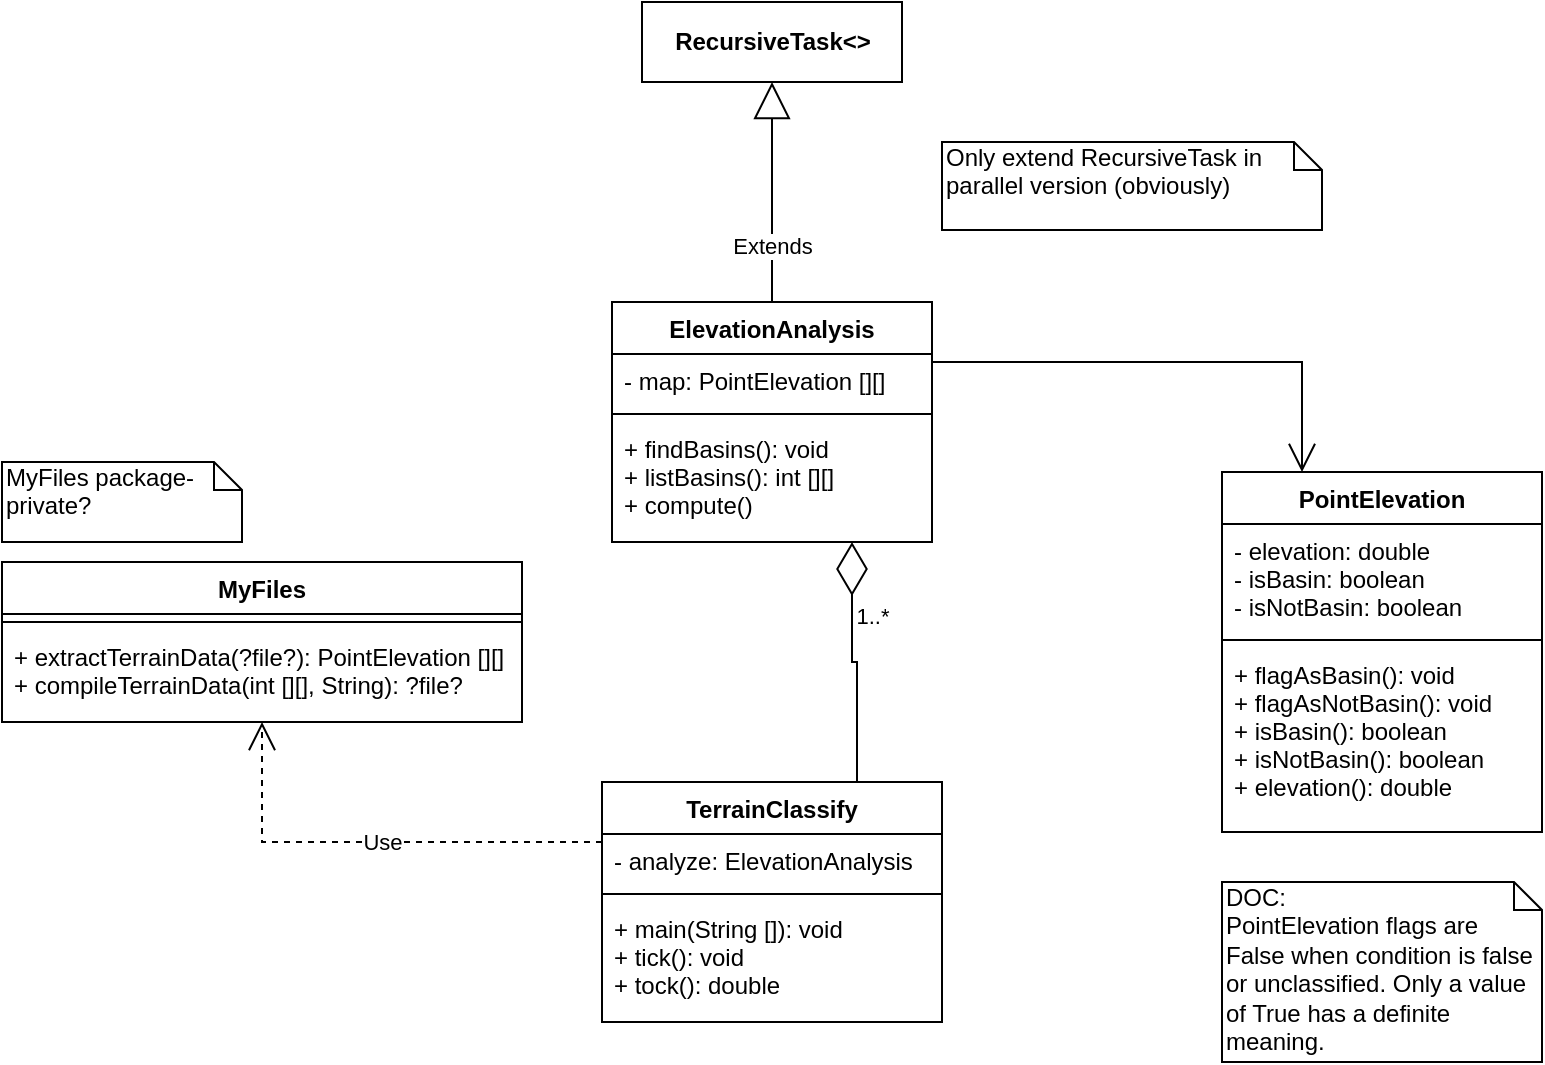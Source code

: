 <mxfile version="13.6.2" type="device"><diagram id="Nx_DqETdJjteN3R8QF36" name="Page-1"><mxGraphModel dx="868" dy="461" grid="1" gridSize="10" guides="1" tooltips="1" connect="1" arrows="1" fold="1" page="1" pageScale="1" pageWidth="850" pageHeight="1100" math="0" shadow="0"><root><mxCell id="0"/><mxCell id="1" parent="0"/><mxCell id="R6wJ26ea2MtrA1cQMoJq-1" value="&lt;div&gt;DOC:&lt;/div&gt;&lt;div&gt;PointElevation flags are False when condition is false or unclassified. Only a value of True has a definite meaning.&lt;br&gt;&lt;/div&gt;" style="shape=note;whiteSpace=wrap;html=1;size=14;verticalAlign=top;align=left;spacingTop=-6;" parent="1" vertex="1"><mxGeometry x="630" y="510" width="160" height="90" as="geometry"/></mxCell><mxCell id="R6wJ26ea2MtrA1cQMoJq-6" value="&lt;b&gt;RecursiveTask&amp;lt;&amp;gt;&lt;/b&gt;" style="html=1;" parent="1" vertex="1"><mxGeometry x="340" y="70" width="130" height="40" as="geometry"/></mxCell><mxCell id="R6wJ26ea2MtrA1cQMoJq-11" value="Extends" style="endArrow=block;endSize=16;endFill=0;html=1;edgeStyle=orthogonalEdgeStyle;rounded=0;entryX=0.5;entryY=1;entryDx=0;entryDy=0;exitX=0.5;exitY=0;exitDx=0;exitDy=0;" parent="1" source="R6wJ26ea2MtrA1cQMoJq-7" target="R6wJ26ea2MtrA1cQMoJq-6" edge="1"><mxGeometry x="-0.478" width="160" relative="1" as="geometry"><mxPoint x="380" y="200" as="sourcePoint"/><mxPoint x="270" y="230" as="targetPoint"/><mxPoint as="offset"/></mxGeometry></mxCell><mxCell id="R6wJ26ea2MtrA1cQMoJq-12" value="Only extend RecursiveTask in parallel version (obviously)" style="shape=note;whiteSpace=wrap;html=1;size=14;verticalAlign=top;align=left;spacingTop=-6;" parent="1" vertex="1"><mxGeometry x="490" y="140" width="190" height="44" as="geometry"/></mxCell><mxCell id="R6wJ26ea2MtrA1cQMoJq-13" value="MyFiles" style="swimlane;fontStyle=1;align=center;verticalAlign=top;childLayout=stackLayout;horizontal=1;startSize=26;horizontalStack=0;resizeParent=1;resizeParentMax=0;resizeLast=0;collapsible=1;marginBottom=0;" parent="1" vertex="1"><mxGeometry x="20" y="350" width="260" height="80" as="geometry"/></mxCell><mxCell id="R6wJ26ea2MtrA1cQMoJq-14" value="" style="line;strokeWidth=1;fillColor=none;align=left;verticalAlign=middle;spacingTop=-1;spacingLeft=3;spacingRight=3;rotatable=0;labelPosition=right;points=[];portConstraint=eastwest;" parent="R6wJ26ea2MtrA1cQMoJq-13" vertex="1"><mxGeometry y="26" width="260" height="8" as="geometry"/></mxCell><mxCell id="R6wJ26ea2MtrA1cQMoJq-15" value="+ extractTerrainData(?file?): PointElevation [][]&#xA;+ compileTerrainData(int [][], String): ?file?&#xA;" style="text;strokeColor=none;fillColor=none;align=left;verticalAlign=top;spacingLeft=4;spacingRight=4;overflow=hidden;rotatable=0;points=[[0,0.5],[1,0.5]];portConstraint=eastwest;" parent="R6wJ26ea2MtrA1cQMoJq-13" vertex="1"><mxGeometry y="34" width="260" height="46" as="geometry"/></mxCell><mxCell id="R6wJ26ea2MtrA1cQMoJq-16" value="TerrainClassify" style="swimlane;fontStyle=1;align=center;verticalAlign=top;childLayout=stackLayout;horizontal=1;startSize=26;horizontalStack=0;resizeParent=1;resizeParentMax=0;resizeLast=0;collapsible=1;marginBottom=0;" parent="1" vertex="1"><mxGeometry x="320" y="460" width="170" height="120" as="geometry"/></mxCell><mxCell id="R6wJ26ea2MtrA1cQMoJq-17" value="- analyze: ElevationAnalysis" style="text;strokeColor=none;fillColor=none;align=left;verticalAlign=top;spacingLeft=4;spacingRight=4;overflow=hidden;rotatable=0;points=[[0,0.5],[1,0.5]];portConstraint=eastwest;" parent="R6wJ26ea2MtrA1cQMoJq-16" vertex="1"><mxGeometry y="26" width="170" height="26" as="geometry"/></mxCell><mxCell id="R6wJ26ea2MtrA1cQMoJq-18" value="" style="line;strokeWidth=1;fillColor=none;align=left;verticalAlign=middle;spacingTop=-1;spacingLeft=3;spacingRight=3;rotatable=0;labelPosition=right;points=[];portConstraint=eastwest;" parent="R6wJ26ea2MtrA1cQMoJq-16" vertex="1"><mxGeometry y="52" width="170" height="8" as="geometry"/></mxCell><mxCell id="R6wJ26ea2MtrA1cQMoJq-19" value="+ main(String []): void&#xA;+ tick(): void&#xA;+ tock(): double&#xA;" style="text;strokeColor=none;fillColor=none;align=left;verticalAlign=top;spacingLeft=4;spacingRight=4;overflow=hidden;rotatable=0;points=[[0,0.5],[1,0.5]];portConstraint=eastwest;" parent="R6wJ26ea2MtrA1cQMoJq-16" vertex="1"><mxGeometry y="60" width="170" height="60" as="geometry"/></mxCell><mxCell id="R6wJ26ea2MtrA1cQMoJq-2" value="PointElevation" style="swimlane;fontStyle=1;align=center;verticalAlign=top;childLayout=stackLayout;horizontal=1;startSize=26;horizontalStack=0;resizeParent=1;resizeParentMax=0;resizeLast=0;collapsible=1;marginBottom=0;" parent="1" vertex="1"><mxGeometry x="630" y="305" width="160" height="180" as="geometry"/></mxCell><mxCell id="R6wJ26ea2MtrA1cQMoJq-3" value="- elevation: double&#xA;- isBasin: boolean&#xA;- isNotBasin: boolean" style="text;strokeColor=none;fillColor=none;align=left;verticalAlign=top;spacingLeft=4;spacingRight=4;overflow=hidden;rotatable=0;points=[[0,0.5],[1,0.5]];portConstraint=eastwest;" parent="R6wJ26ea2MtrA1cQMoJq-2" vertex="1"><mxGeometry y="26" width="160" height="54" as="geometry"/></mxCell><mxCell id="R6wJ26ea2MtrA1cQMoJq-4" value="" style="line;strokeWidth=1;fillColor=none;align=left;verticalAlign=middle;spacingTop=-1;spacingLeft=3;spacingRight=3;rotatable=0;labelPosition=right;points=[];portConstraint=eastwest;" parent="R6wJ26ea2MtrA1cQMoJq-2" vertex="1"><mxGeometry y="80" width="160" height="8" as="geometry"/></mxCell><mxCell id="R6wJ26ea2MtrA1cQMoJq-5" value="+ flagAsBasin(): void&#xA;+ flagAsNotBasin(): void&#xA;+ isBasin(): boolean&#xA;+ isNotBasin(): boolean&#xA;+ elevation(): double" style="text;strokeColor=none;fillColor=none;align=left;verticalAlign=top;spacingLeft=4;spacingRight=4;overflow=hidden;rotatable=0;points=[[0,0.5],[1,0.5]];portConstraint=eastwest;" parent="R6wJ26ea2MtrA1cQMoJq-2" vertex="1"><mxGeometry y="88" width="160" height="92" as="geometry"/></mxCell><mxCell id="R6wJ26ea2MtrA1cQMoJq-24" value="Use" style="endArrow=open;endSize=12;dashed=1;html=1;strokeColor=#000000;rounded=0;edgeStyle=orthogonalEdgeStyle;entryX=0.5;entryY=1;entryDx=0;entryDy=0;exitX=0;exitY=0.25;exitDx=0;exitDy=0;" parent="1" source="R6wJ26ea2MtrA1cQMoJq-16" target="R6wJ26ea2MtrA1cQMoJq-13" edge="1"><mxGeometry x="-0.043" width="160" relative="1" as="geometry"><mxPoint x="40" y="500" as="sourcePoint"/><mxPoint x="200" y="500" as="targetPoint"/><mxPoint as="offset"/></mxGeometry></mxCell><mxCell id="R6wJ26ea2MtrA1cQMoJq-25" value="" style="endArrow=diamondThin;endFill=0;endSize=24;html=1;rounded=0;edgeStyle=orthogonalEdgeStyle;entryX=0.75;entryY=1;entryDx=0;entryDy=0;exitX=0.75;exitY=0;exitDx=0;exitDy=0;" parent="1" source="R6wJ26ea2MtrA1cQMoJq-16" target="R6wJ26ea2MtrA1cQMoJq-7" edge="1"><mxGeometry width="160" relative="1" as="geometry"><mxPoint x="380" y="390" as="sourcePoint"/><mxPoint x="540" y="390" as="targetPoint"/></mxGeometry></mxCell><mxCell id="R6wJ26ea2MtrA1cQMoJq-27" value="1..*" style="edgeLabel;html=1;align=center;verticalAlign=middle;resizable=0;points=[];" parent="R6wJ26ea2MtrA1cQMoJq-25" vertex="1" connectable="0"><mxGeometry x="0.233" y="-1" relative="1" as="geometry"><mxPoint x="9" y="-10" as="offset"/></mxGeometry></mxCell><mxCell id="R6wJ26ea2MtrA1cQMoJq-28" value="" style="endArrow=open;endFill=1;endSize=12;html=1;strokeColor=#000000;rounded=0;edgeStyle=orthogonalEdgeStyle;entryX=0.25;entryY=0;entryDx=0;entryDy=0;exitX=1;exitY=0.25;exitDx=0;exitDy=0;" parent="1" source="R6wJ26ea2MtrA1cQMoJq-7" target="R6wJ26ea2MtrA1cQMoJq-2" edge="1"><mxGeometry width="160" relative="1" as="geometry"><mxPoint x="490" y="270" as="sourcePoint"/><mxPoint x="650" y="270" as="targetPoint"/></mxGeometry></mxCell><mxCell id="J2lGynEr_QuYkyZEeldm-1" value="MyFiles package-private?" style="shape=note;whiteSpace=wrap;html=1;size=14;verticalAlign=top;align=left;spacingTop=-6;" parent="1" vertex="1"><mxGeometry x="20" y="300" width="120" height="40" as="geometry"/></mxCell><mxCell id="R6wJ26ea2MtrA1cQMoJq-7" value="ElevationAnalysis" style="swimlane;fontStyle=1;align=center;verticalAlign=top;childLayout=stackLayout;horizontal=1;startSize=26;horizontalStack=0;resizeParent=1;resizeParentMax=0;resizeLast=0;collapsible=1;marginBottom=0;" parent="1" vertex="1"><mxGeometry x="325" y="220" width="160" height="120" as="geometry"><mxRectangle x="320" y="220" width="130" height="26" as="alternateBounds"/></mxGeometry></mxCell><mxCell id="R6wJ26ea2MtrA1cQMoJq-8" value="- map: PointElevation [][]" style="text;strokeColor=none;fillColor=none;align=left;verticalAlign=top;spacingLeft=4;spacingRight=4;overflow=hidden;rotatable=0;points=[[0,0.5],[1,0.5]];portConstraint=eastwest;" parent="R6wJ26ea2MtrA1cQMoJq-7" vertex="1"><mxGeometry y="26" width="160" height="26" as="geometry"/></mxCell><mxCell id="R6wJ26ea2MtrA1cQMoJq-9" value="" style="line;strokeWidth=1;fillColor=none;align=left;verticalAlign=middle;spacingTop=-1;spacingLeft=3;spacingRight=3;rotatable=0;labelPosition=right;points=[];portConstraint=eastwest;" parent="R6wJ26ea2MtrA1cQMoJq-7" vertex="1"><mxGeometry y="52" width="160" height="8" as="geometry"/></mxCell><mxCell id="R6wJ26ea2MtrA1cQMoJq-10" value="+ findBasins(): void&#xA;+ listBasins(): int [][]&#xA;+ compute()&#xA;" style="text;strokeColor=none;fillColor=none;align=left;verticalAlign=top;spacingLeft=4;spacingRight=4;overflow=hidden;rotatable=0;points=[[0,0.5],[1,0.5]];portConstraint=eastwest;" parent="R6wJ26ea2MtrA1cQMoJq-7" vertex="1"><mxGeometry y="60" width="160" height="60" as="geometry"/></mxCell></root></mxGraphModel></diagram></mxfile>